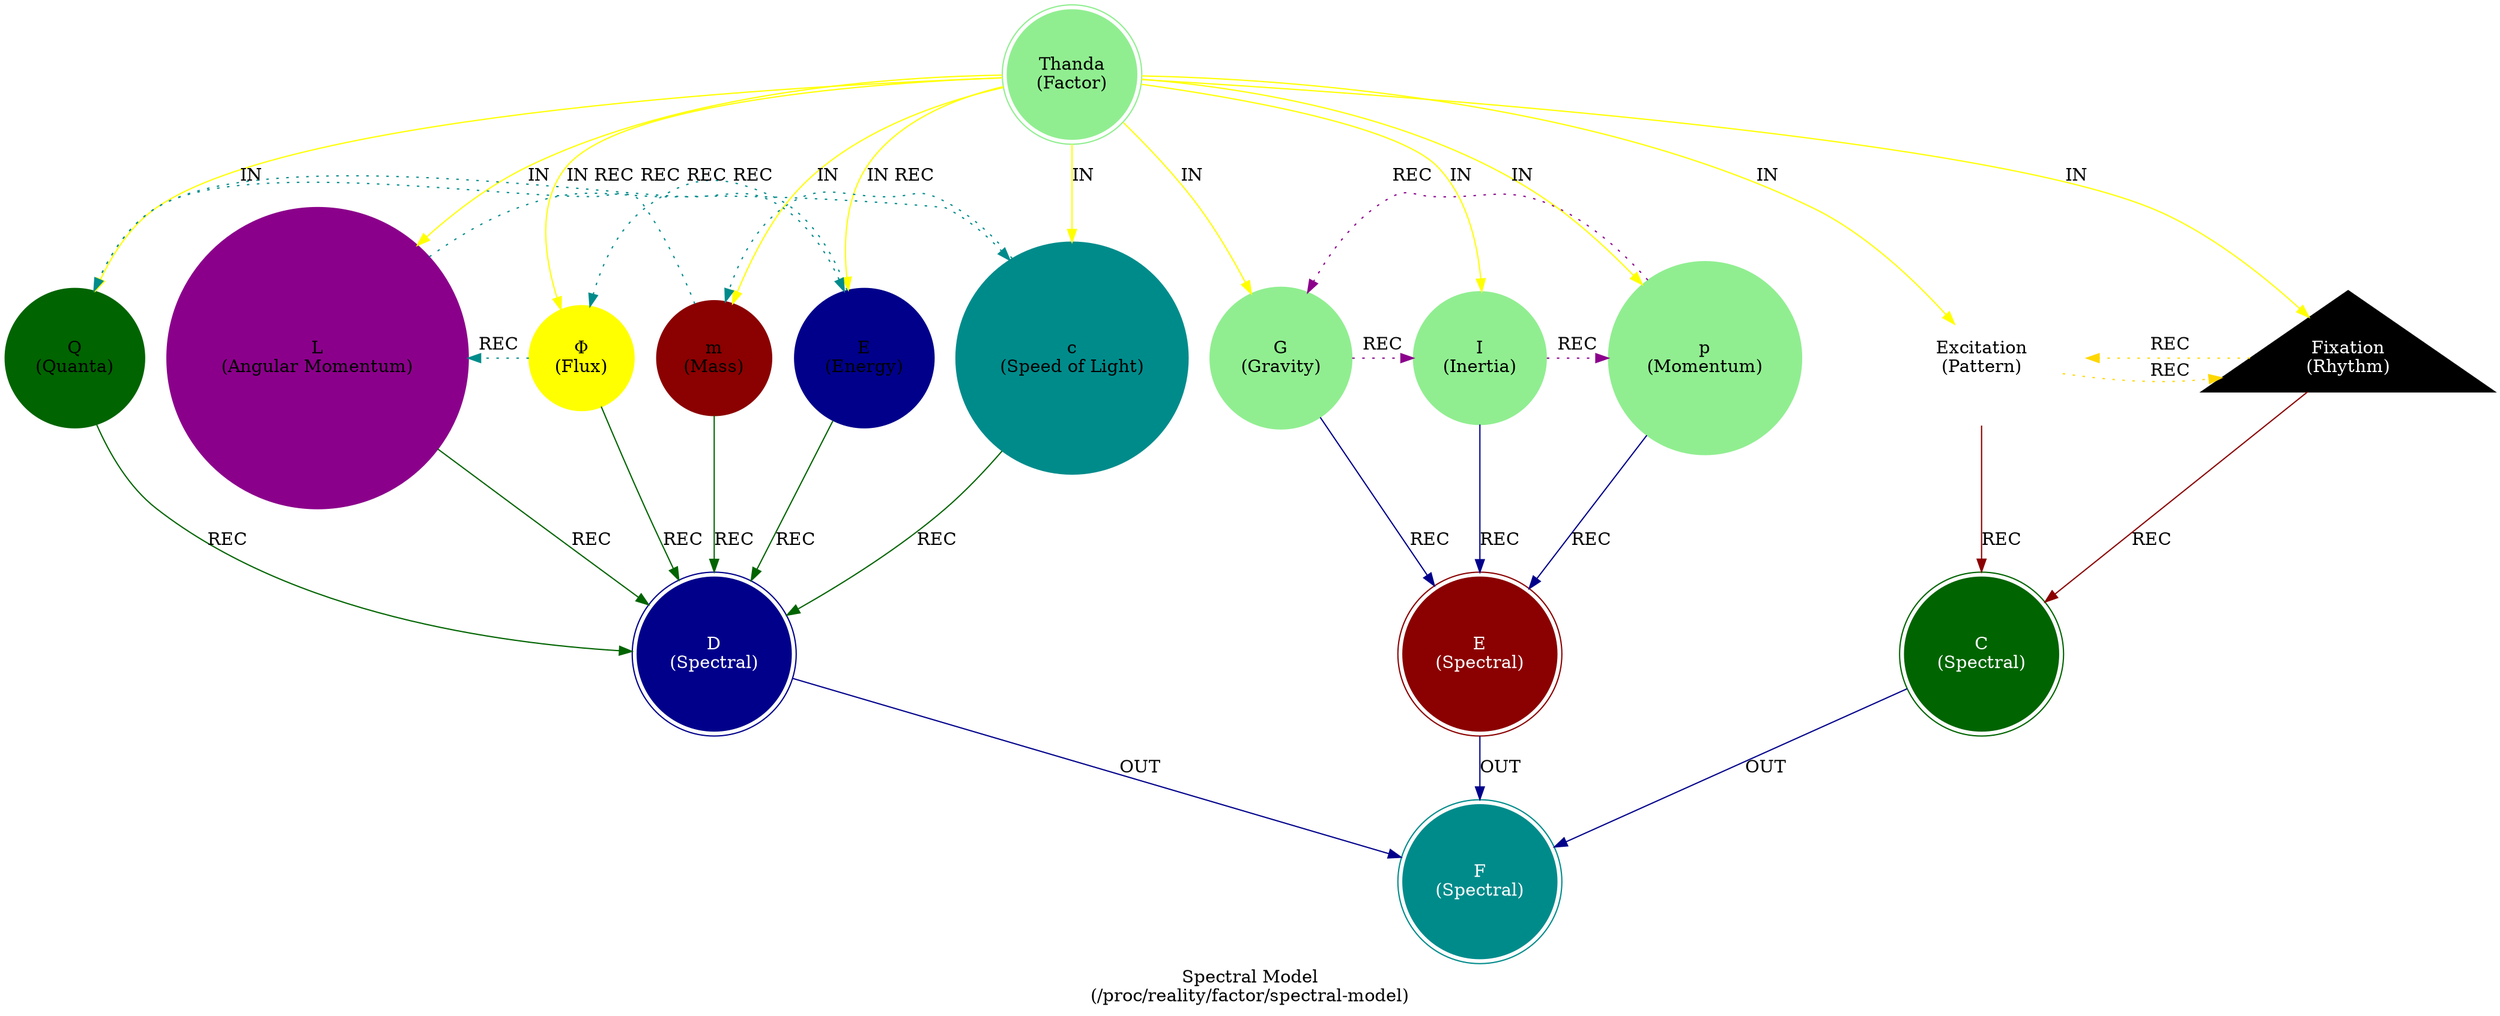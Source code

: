 strict digraph G {
    label = "Spectral Model\n(/proc/reality/factor/spectral-model)";
    style = filled;
    color = lightgray;
    node [shape = circle; style = filled; color = lightgreen;];
    
    // Spectral Model
    spark_0_spectral_seed_t [label = "Thanda\n(Factor)";shape = doublecircle;comment = "";];
    spark_1_spectral_seed_t [label = "m\n(Mass)";shape = circle;color = darkred;comment = "";];
    spark_2_spectral_seed_t [label = "Q\n(Quanta)";shape = circle;color = darkgreen;comment = "Discrete unit of existence. Bridge between Mass and Energy.";];
    spark_3_spectral_seed_t [label = "I\n(Inertia)";shape = circle;comment = "";];
    spark_4_spectral_seed_t [label = "E\n(Energy)";shape = circle;color = darkblue;comment = "";];
    spark_5_spectral_seed_t [label = "c\n(Speed of Light)";shape = circle;color = darkcyan;comment = "Possibility Space; transformation drive. Emergence catalyst.";];
    spark_6_spectral_seed_t [label = "p\n(Momentum)";shape = circle;comment = "";];
    spark_7_spectral_seed_t [label = "L\n(Angular Momentum)";shape = circle;color = darkmagenta;comment = "";];
    spark_8_spectral_seed_t [label = "Φ\n(Flux)";shape = circle;color = yellow;comment = "Energy flow; excitation pathway. Higher form of phase.";];
    spark_9_spectral_seed_t [label = "G\n(Gravity)";shape = circle;comment = "";];
    spark_a_spectral_seed_t [label = "Fixation\n(Rhythm)";shape = triangle;color = black;fontcolor = white;comment = "";];
    spark_b_spectral_seed_t [label = "Excitation\n(Pattern)";shape = invtriangle;color = white;comment = "";];
    spark_c_spectral_seed_t [label = "C\n(Spectral)";shape = doublecircle;color = darkgreen;style = filled;fontcolor = white;];
    spark_d_spectral_seed_t [label = "D\n(Spectral)";shape = doublecircle;color = darkblue;style = filled;fontcolor = white;];
    spark_e_spectral_seed_t [label = "E\n(Spectral)";shape = doublecircle;color = darkred;style = filled;fontcolor = white;];
    spark_f_spectral_seed_t [label = "F\n(Spectral)";shape = doublecircle;color = darkcyan;style = filled;fontcolor = white;];
    
    // IN = Input
    // OUT = Output
    // REC = Recursion
    spark_0_spectral_seed_t -> {spark_a_spectral_seed_t spark_b_spectral_seed_t spark_1_spectral_seed_t spark_2_spectral_seed_t spark_3_spectral_seed_t spark_4_spectral_seed_t spark_5_spectral_seed_t spark_6_spectral_seed_t spark_7_spectral_seed_t spark_8_spectral_seed_t spark_9_spectral_seed_t} [label = "IN"; color = yellow; comment = "";];
    
    {spark_a_spectral_seed_t spark_b_spectral_seed_t} -> spark_c_spectral_seed_t [label = "REC"; color = darkred; comment = "";];
    {spark_1_spectral_seed_t spark_2_spectral_seed_t spark_4_spectral_seed_t spark_8_spectral_seed_t spark_7_spectral_seed_t spark_5_spectral_seed_t} -> spark_d_spectral_seed_t [label = "REC"; color = darkgreen; comment = "";];
    {spark_3_spectral_seed_t spark_6_spectral_seed_t spark_9_spectral_seed_t} -> spark_e_spectral_seed_t [label = "REC"; color = darkblue; comment = "";];
    
    spark_1_spectral_seed_t -> spark_2_spectral_seed_t -> spark_4_spectral_seed_t -> spark_8_spectral_seed_t -> spark_7_spectral_seed_t -> spark_5_spectral_seed_t -> spark_1_spectral_seed_t [label = "REC"; color = darkcyan; comment = ""; style = dotted; constraint = false;];
    spark_3_spectral_seed_t -> spark_6_spectral_seed_t -> spark_9_spectral_seed_t -> spark_3_spectral_seed_t [label = "REC"; color = darkmagenta; comment = ""; style = dotted; constraint = false;];
    spark_a_spectral_seed_t -> spark_b_spectral_seed_t -> spark_a_spectral_seed_t [label = "REC"; color = gold; comment = ""; style = dotted; constraint = false;];
    
    {spark_c_spectral_seed_t spark_d_spectral_seed_t spark_e_spectral_seed_t} -> spark_f_spectral_seed_t [label = "OUT"; color = darkblue; comment = "";];
}